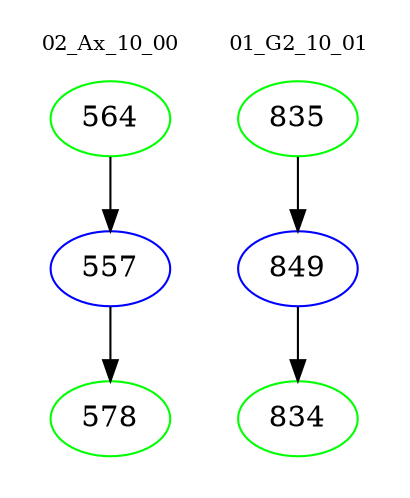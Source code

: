 digraph{
subgraph cluster_0 {
color = white
label = "02_Ax_10_00";
fontsize=10;
T0_564 [label="564", color="green"]
T0_564 -> T0_557 [color="black"]
T0_557 [label="557", color="blue"]
T0_557 -> T0_578 [color="black"]
T0_578 [label="578", color="green"]
}
subgraph cluster_1 {
color = white
label = "01_G2_10_01";
fontsize=10;
T1_835 [label="835", color="green"]
T1_835 -> T1_849 [color="black"]
T1_849 [label="849", color="blue"]
T1_849 -> T1_834 [color="black"]
T1_834 [label="834", color="green"]
}
}
